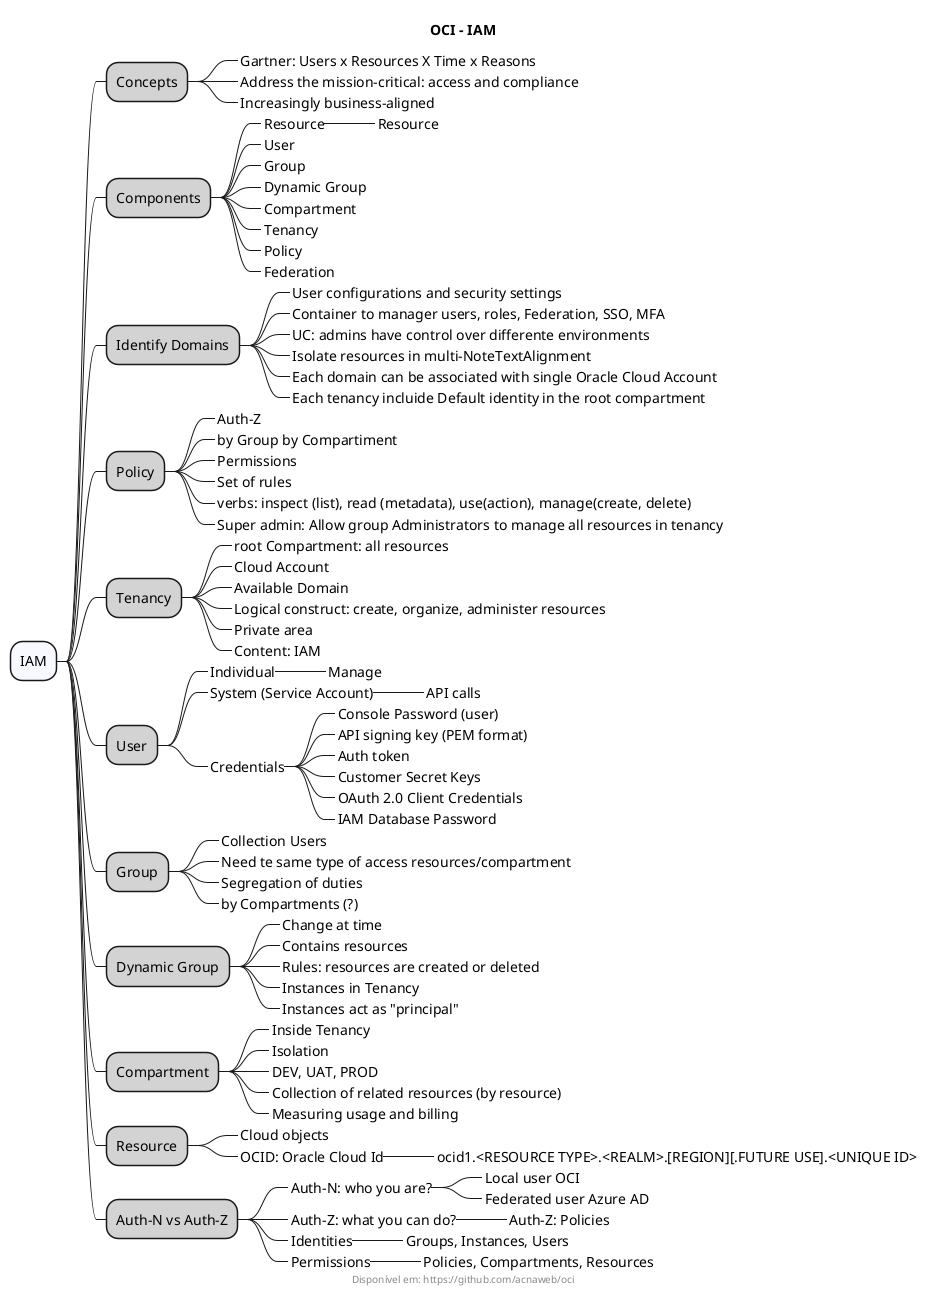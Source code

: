 @startmindmap

title "OCI - IAM"
footer Disponível em: https://github.com/acnaweb/oci

*[#F8F8FF] IAM

**[#LightGray] Concepts
***_ Gartner: Users x Resources X Time x Reasons
***_  Address the mission-critical: access and compliance
***_ Increasingly business-aligned

**[#LightGray] Components
***_ Resource
****_ Resource
***_ User
***_ Group
***_ Dynamic Group
***_ Compartment
***_ Tenancy
***_ Policy
***_ Federation

**[#LightGray] Identify Domains
***_ User configurations and security settings
***_ Container to manager users, roles, Federation, SSO, MFA
***_ UC: admins have control over differente environments
***_ Isolate resources in multi-NoteTextAlignment
***_ Each domain can be associated with single Oracle Cloud Account
***_ Each tenancy incluide Default identity in the root compartment

**[#LightGray] Policy
***_ Auth-Z
***_ by Group by Compartiment
***_ Permissions
***_ Set of rules
***_ verbs: inspect (list), read (metadata), use(action), manage(create, delete)
***_ Super admin: Allow group Administrators to manage all resources in tenancy

**[#LightGray] Tenancy
***_ root Compartment: all resources
***_ Cloud Account
***_ Available Domain
***_ Logical construct: create, organize, administer resources
***_ Private area
***_ Content: IAM

**[#LightGray] User
***_ Individual
****_ Manage
***_ System (Service Account)
****_ API calls
***_ Credentials
****_ Console Password (user)
****_ API signing key (PEM format)
****_ Auth token
****_ Customer Secret Keys
****_ OAuth 2.0 Client Credentials
****_ IAM Database Password

**[#LightGray] Group
***_ Collection Users
***_ Need te same type of access resources/compartment
***_ Segregation of duties
***_ by Compartments (?)


**[#LightGray] Dynamic Group
***_ Change at time
***_ Contains resources
***_ Rules: resources are created or deleted
***_ Instances in Tenancy
***_ Instances act as "principal"

**[#LightGray] Compartment
***_ Inside Tenancy
***_ Isolation
***_ DEV, UAT, PROD
***_ Collection of related resources (by resource)
***_ Measuring usage and billing

**[#LightGray] Resource
***_ Cloud objects
***_ OCID: Oracle Cloud Id
****_ ocid1.<RESOURCE TYPE>.<REALM>.[REGION][.FUTURE USE].<UNIQUE ID>

**[#LightGray] Auth-N vs Auth-Z
***_ Auth-N: who you are?
****_ Local user OCI
****_ Federated user Azure AD
***_ Auth-Z: what you can do?
****_ Auth-Z: Policies
***_ Identities
****_ Groups, Instances, Users
***_ Permissions
****_ Policies, Compartments, Resources

@endmindmap
